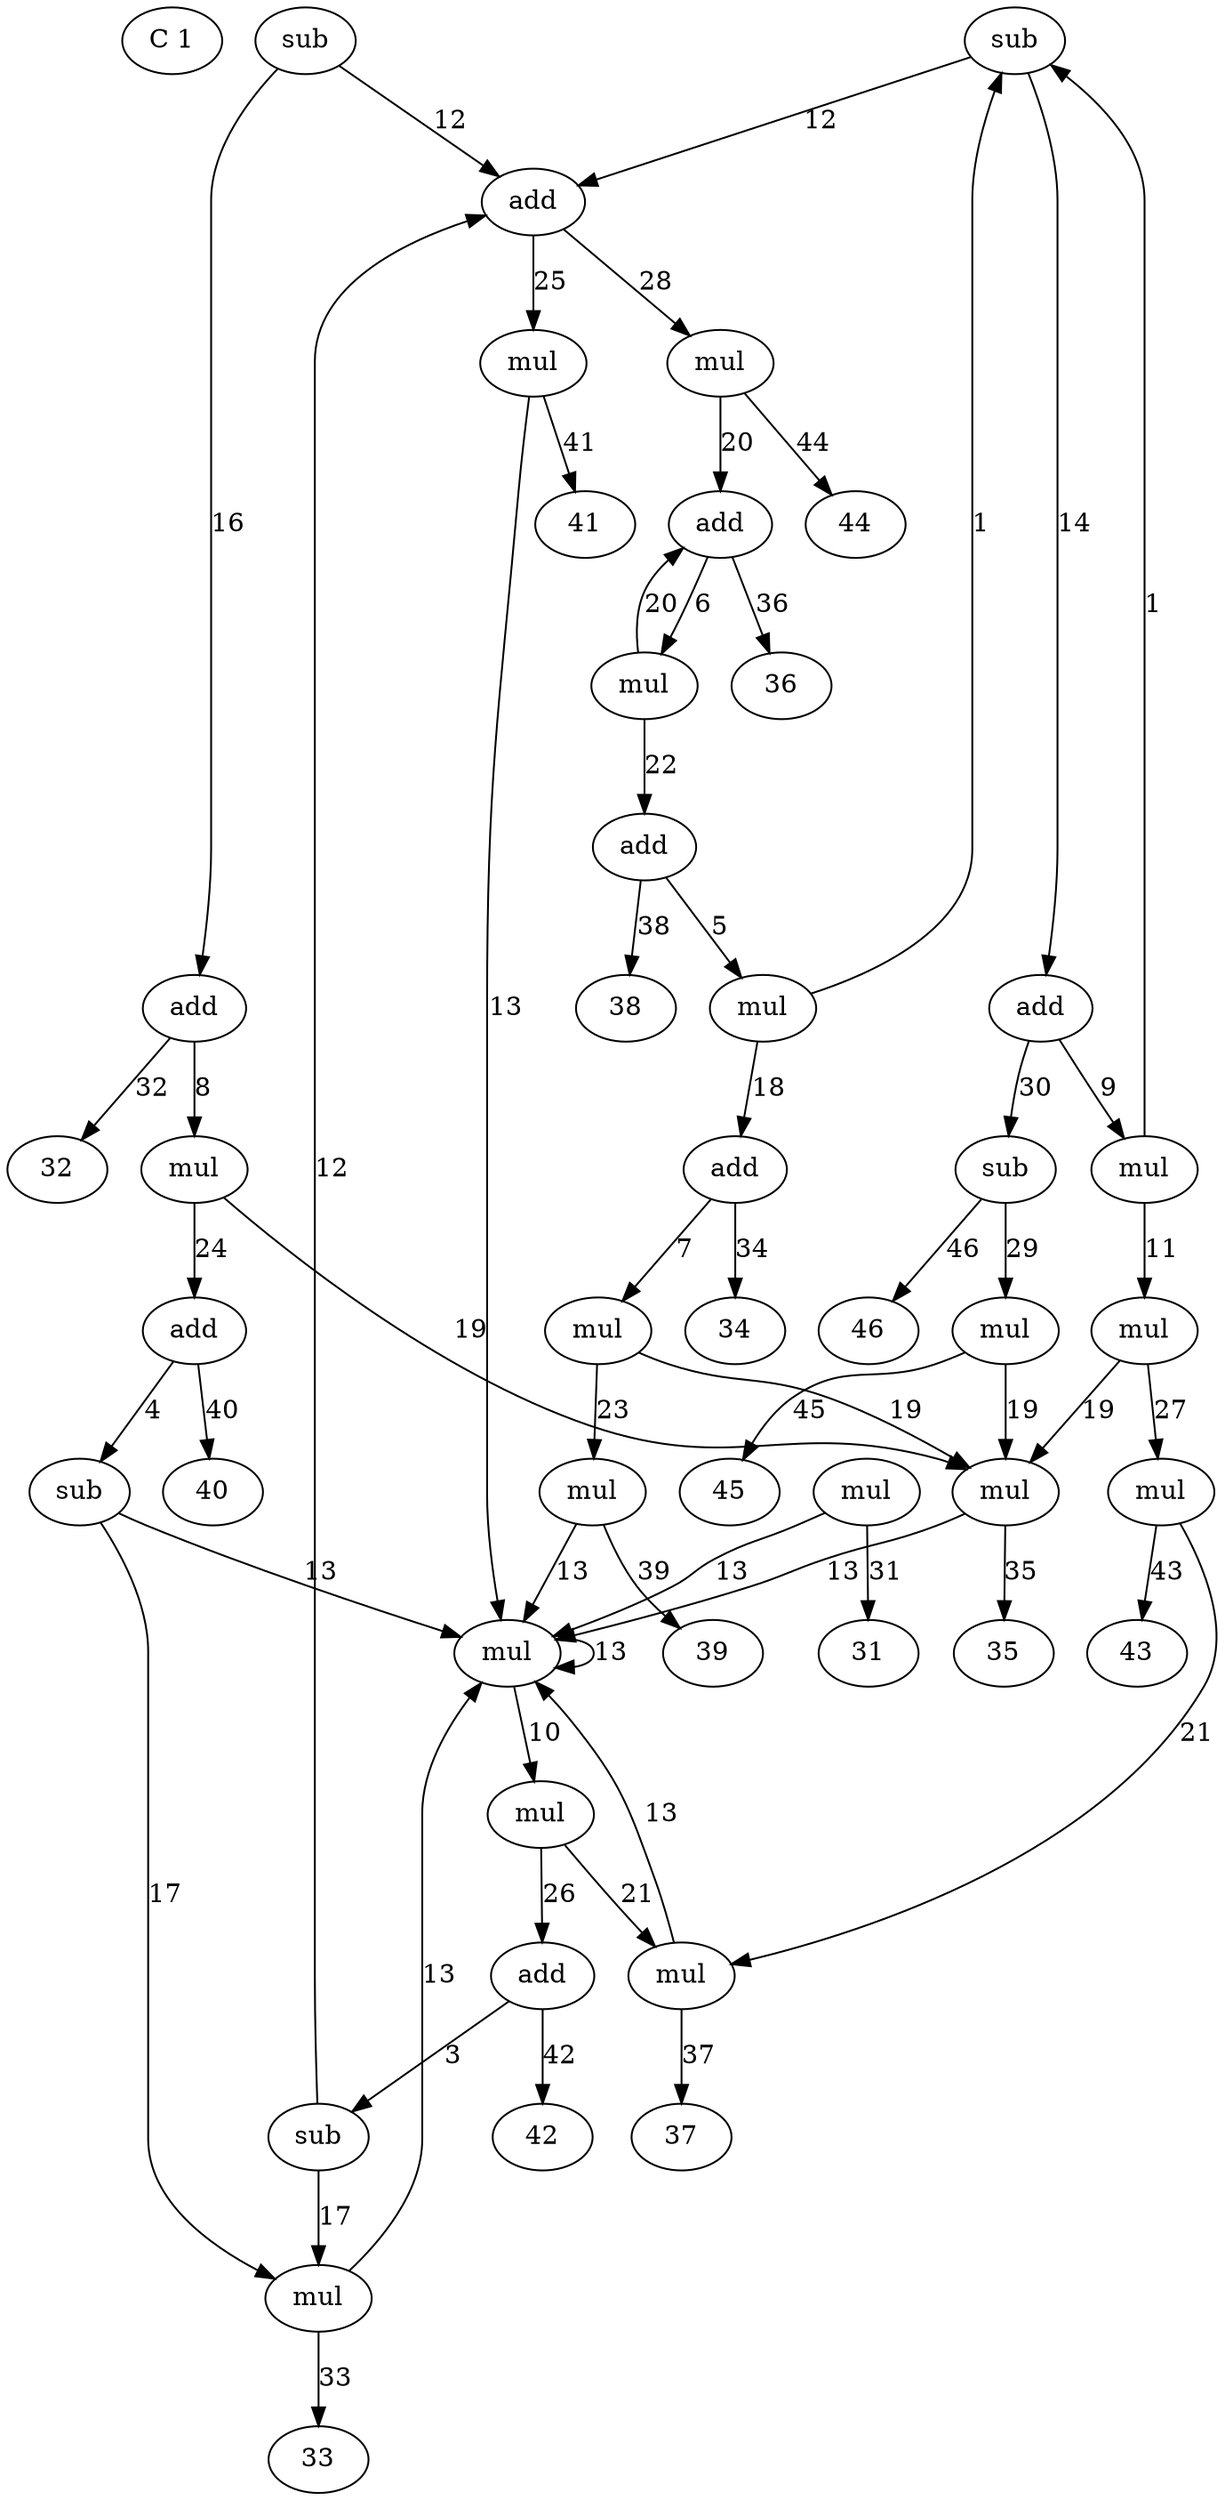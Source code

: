 digraph G {
0 [label="C 1"]
1 [label="sub"]
1 -> 12 [label="12"]
1 -> 14 [label="14"]
2 [label="sub"]
2 -> 12 [label="12"]
2 -> 16 [label="16"]
3 [label="sub"]
3 -> 12 [label="12"]
3 -> 17 [label="17"]
4 [label="sub"]
4 -> 13 [label="13"]
4 -> 17 [label="17"]
5 [label="mul"]
5 -> 1 [label="1"]
5 -> 18 [label="18"]
6 [label="mul"]
6 -> 20 [label="20"]
6 -> 22 [label="22"]
7 [label="mul"]
7 -> 19 [label="19"]
7 -> 23 [label="23"]
8 [label="mul"]
8 -> 19 [label="19"]
8 -> 24 [label="24"]
9 [label="mul"]
9 -> 1 [label="1"]
9 -> 11 [label="11"]
10 [label="mul"]
10 -> 21 [label="21"]
10 -> 26 [label="26"]
11 [label="mul"]
11 -> 19 [label="19"]
11 -> 27 [label="27"]
12 [label="add"]
12 -> 25 [label="25"]
12 -> 28 [label="28"]
13 [label="mul"]
13 -> 10 [label="10"]
13 -> 13 [label="13"]
14 [label="add"]
14 -> 9 [label="9"]
14 -> 30 [label="30"]
15 [label="mul"]
15 -> 13 [label="13"]
15 -> 31 [label="31"]
16 [label="add"]
16 -> 8 [label="8"]
16 -> 32 [label="32"]
17 [label="mul"]
17 -> 13 [label="13"]
17 -> 33 [label="33"]
18 [label="add"]
18 -> 7 [label="7"]
18 -> 34 [label="34"]
19 [label="mul"]
19 -> 13 [label="13"]
19 -> 35 [label="35"]
20 [label="add"]
20 -> 6 [label="6"]
20 -> 36 [label="36"]
21 [label="mul"]
21 -> 13 [label="13"]
21 -> 37 [label="37"]
22 [label="add"]
22 -> 5 [label="5"]
22 -> 38 [label="38"]
23 [label="mul"]
23 -> 13 [label="13"]
23 -> 39 [label="39"]
24 [label="add"]
24 -> 4 [label="4"]
24 -> 40 [label="40"]
25 [label="mul"]
25 -> 13 [label="13"]
25 -> 41 [label="41"]
26 [label="add"]
26 -> 3 [label="3"]
26 -> 42 [label="42"]
27 [label="mul"]
27 -> 21 [label="21"]
27 -> 43 [label="43"]
28 [label="mul"]
28 -> 20 [label="20"]
28 -> 44 [label="44"]
29 [label="mul"]
29 -> 19 [label="19"]
29 -> 45 [label="45"]
30 [label="sub"]
30 -> 29 [label="29"]
30 -> 46 [label="46"]
}

